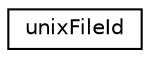 digraph "Graphical Class Hierarchy"
{
 // LATEX_PDF_SIZE
  edge [fontname="Helvetica",fontsize="10",labelfontname="Helvetica",labelfontsize="10"];
  node [fontname="Helvetica",fontsize="10",shape=record];
  rankdir="LR";
  Node0 [label="unixFileId",height=0.2,width=0.4,color="black", fillcolor="white", style="filled",URL="$db/d1b/sqlite3_8c.html#da/d9e/structunixFileId",tooltip=" "];
}
